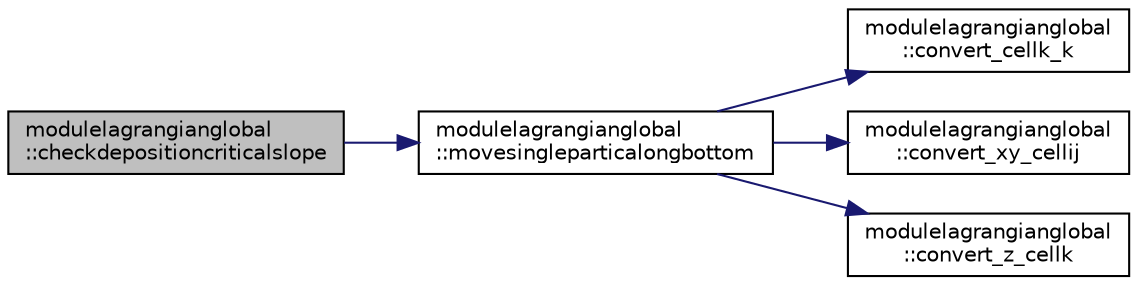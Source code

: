 digraph "modulelagrangianglobal::checkdepositioncriticalslope"
{
 // LATEX_PDF_SIZE
  edge [fontname="Helvetica",fontsize="10",labelfontname="Helvetica",labelfontsize="10"];
  node [fontname="Helvetica",fontsize="10",shape=record];
  rankdir="LR";
  Node1 [label="modulelagrangianglobal\l::checkdepositioncriticalslope",height=0.2,width=0.4,color="black", fillcolor="grey75", style="filled", fontcolor="black",tooltip=" "];
  Node1 -> Node2 [color="midnightblue",fontsize="10",style="solid"];
  Node2 [label="modulelagrangianglobal\l::movesingleparticalongbottom",height=0.2,width=0.4,color="black", fillcolor="white", style="filled",URL="$namespacemodulelagrangianglobal.html#a1209586e09bd0fefa36447860795c34e",tooltip=" "];
  Node2 -> Node3 [color="midnightblue",fontsize="10",style="solid"];
  Node3 [label="modulelagrangianglobal\l::convert_cellk_k",height=0.2,width=0.4,color="black", fillcolor="white", style="filled",URL="$namespacemodulelagrangianglobal.html#a75785d33db5dded34e1de495fe447eac",tooltip=" "];
  Node2 -> Node4 [color="midnightblue",fontsize="10",style="solid"];
  Node4 [label="modulelagrangianglobal\l::convert_xy_cellij",height=0.2,width=0.4,color="black", fillcolor="white", style="filled",URL="$namespacemodulelagrangianglobal.html#a713100b692a8ced1a6b27a0a1baa4039",tooltip=" "];
  Node2 -> Node5 [color="midnightblue",fontsize="10",style="solid"];
  Node5 [label="modulelagrangianglobal\l::convert_z_cellk",height=0.2,width=0.4,color="black", fillcolor="white", style="filled",URL="$namespacemodulelagrangianglobal.html#a619a331b54dcc8d330ab6dd05b4eae56",tooltip=" "];
}
